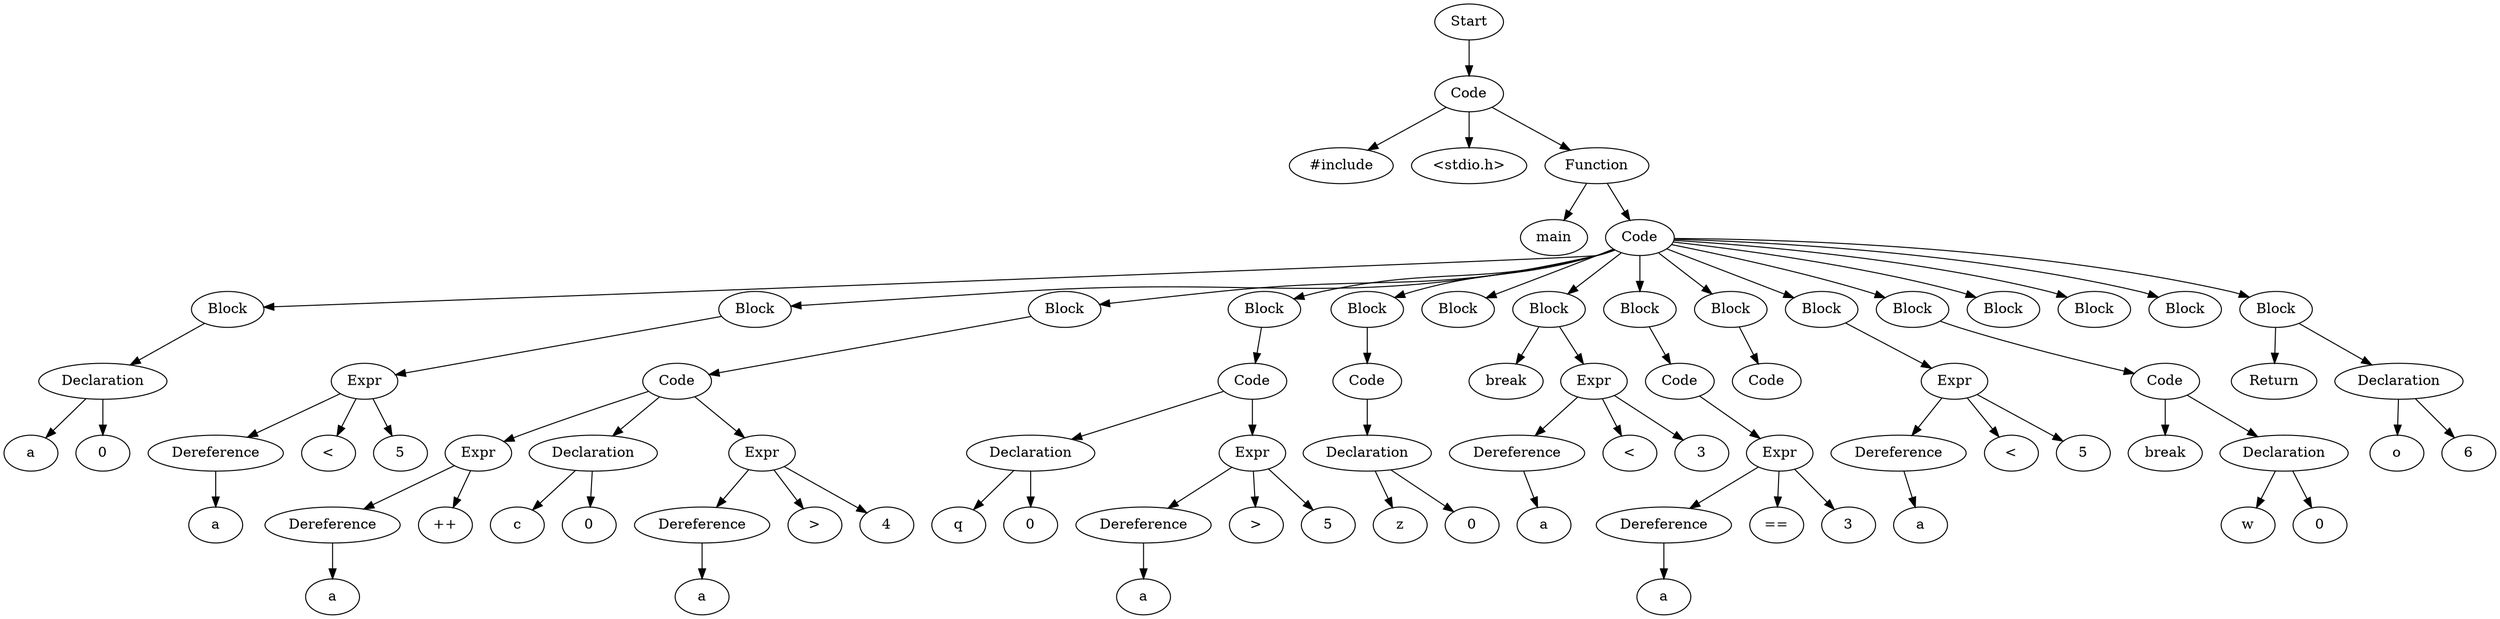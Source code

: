 digraph AST {
  "135171120310848" [label="Start"];
  "135171120310848" -> "135171120313632";
  "135171120313632" [label="Code"];
  "135171120313632" -> "135171120314544";
  "135171120313632" -> "135171120314592";
  "135171120313632" -> "135171120314688";
  "135171120314544" [label="#include"];
  "135171120314592" [label="<stdio.h>"];
  "135171120314688" [label="Function"];
  "135171120314688" -> "135171120309744";
  "135171120314688" -> "135171120307152";
  "135171120309744" [label="main"];
  "135171120307152" [label="Code"];
  "135171120307152" -> "135171120468112";
  "135171120307152" -> "135171120475696";
  "135171120307152" -> "135171120476800";
  "135171120307152" -> "135171120473776";
  "135171120307152" -> "135171120476032";
  "135171120307152" -> "135171120466144";
  "135171120307152" -> "135171120468160";
  "135171120307152" -> "135171120476368";
  "135171120307152" -> "135171120464128";
  "135171120307152" -> "135171120467968";
  "135171120307152" -> "135171120466192";
  "135171120307152" -> "135171120465280";
  "135171120307152" -> "135171120464608";
  "135171120307152" -> "135171120470608";
  "135171120307152" -> "135171120469072";
  "135171120468112" [label="Block"];
  "135171120468112" -> "135171120312912";
  "135171120312912" [label="Declaration"];
  "135171120312912" -> "135171120474832";
  "135171120312912" -> "135171120477952";
  "135171120474832" [label="a"];
  "135171120477952" [label="0"];
  "135171120475696" [label="Block"];
  "135171120475696" -> "135171120478240";
  "135171120478240" [label="Expr"];
  "135171120478240" -> "135171120477424";
  "135171120478240" -> "135171120470848";
  "135171120478240" -> "135171120465952";
  "135171120477424" [label="Dereference"];
  "135171120477424" -> "135171120476896";
  "135171120476896" [label="a"];
  "135171120470848" [label="<"];
  "135171120465952" [label="5"];
  "135171120476800" [label="Block"];
  "135171120476800" -> "135171120478288";
  "135171120478288" [label="Code"];
  "135171120478288" -> "135171120478624";
  "135171120478288" -> "135171120470464";
  "135171120478288" -> "135171120468832";
  "135171120478624" [label="Expr"];
  "135171120478624" -> "135171120468544";
  "135171120478624" -> "135171120465328";
  "135171120468544" [label="Dereference"];
  "135171120468544" -> "135171120464896";
  "135171120464896" [label="a"];
  "135171120465328" [label="++"];
  "135171120470464" [label="Declaration"];
  "135171120470464" -> "135171120466624";
  "135171120470464" -> "135171120469216";
  "135171120466624" [label="c"];
  "135171120469216" [label="0"];
  "135171120468832" [label="Expr"];
  "135171120468832" -> "135171120471136";
  "135171120468832" -> "135171120476560";
  "135171120468832" -> "135171120473632";
  "135171120471136" [label="Dereference"];
  "135171120471136" -> "135171120479392";
  "135171120479392" [label="a"];
  "135171120476560" [label=">"];
  "135171120473632" [label="4"];
  "135171120473776" [label="Block"];
  "135171120473776" -> "135171120465376";
  "135171120465376" [label="Code"];
  "135171120465376" -> "135171120473056";
  "135171120465376" -> "135171120471712";
  "135171120473056" [label="Declaration"];
  "135171120473056" -> "135171120479584";
  "135171120473056" -> "135171120467008";
  "135171120479584" [label="q"];
  "135171120467008" [label="0"];
  "135171120471712" [label="Expr"];
  "135171120471712" -> "135171120465232";
  "135171120471712" -> "135171120466288";
  "135171120471712" -> "135171120479680";
  "135171120465232" [label="Dereference"];
  "135171120465232" -> "135171120466048";
  "135171120466048" [label="a"];
  "135171120466288" [label=">"];
  "135171120479680" [label="5"];
  "135171120476032" [label="Block"];
  "135171120476032" -> "135171120466432";
  "135171120466432" [label="Code"];
  "135171120466432" -> "135171120473440";
  "135171120473440" [label="Declaration"];
  "135171120473440" -> "135171120470896";
  "135171120473440" -> "135171120477856";
  "135171120470896" [label="z"];
  "135171120477856" [label="0"];
  "135171120466144" [label="Block"];
  "135171120468160" [label="Block"];
  "135171120468160" -> "135171120478720";
  "135171120468160" -> "135171120471424";
  "135171120478720" [label="break"];
  "135171120471424" [label="Expr"];
  "135171120471424" -> "135171120480160";
  "135171120471424" -> "135171120473200";
  "135171120471424" -> "135171120477904";
  "135171120480160" [label="Dereference"];
  "135171120480160" -> "135171120471376";
  "135171120471376" [label="a"];
  "135171120473200" [label="<"];
  "135171120477904" [label="3"];
  "135171120476368" [label="Block"];
  "135171120476368" -> "135171120472672";
  "135171120472672" [label="Code"];
  "135171120472672" -> "135171120477664";
  "135171120477664" [label="Expr"];
  "135171120477664" -> "135171120465856";
  "135171120477664" -> "135171120473296";
  "135171120477664" -> "135171120464992";
  "135171120465856" [label="Dereference"];
  "135171120465856" -> "135171120464416";
  "135171120464416" [label="a"];
  "135171120473296" [label="=="];
  "135171120464992" [label="3"];
  "135171120464128" [label="Block"];
  "135171120464128" -> "135171120463984";
  "135171120463984" [label="Code"];
  "135171120467968" [label="Block"];
  "135171120467968" -> "135171120466768";
  "135171120466768" [label="Expr"];
  "135171120466768" -> "135171120478432";
  "135171120466768" -> "135171120470080";
  "135171120466768" -> "135171120479872";
  "135171120478432" [label="Dereference"];
  "135171120478432" -> "135171120470656";
  "135171120470656" [label="a"];
  "135171120470080" [label="<"];
  "135171120479872" [label="5"];
  "135171120466192" [label="Block"];
  "135171120466192" -> "135171120473920";
  "135171120473920" [label="Code"];
  "135171120473920" -> "135171120474112";
  "135171120473920" -> "135171120480208";
  "135171120474112" [label="break"];
  "135171120480208" [label="Declaration"];
  "135171120480208" -> "135171120463936";
  "135171120480208" -> "135171120476224";
  "135171120463936" [label="w"];
  "135171120476224" [label="0"];
  "135171120465280" [label="Block"];
  "135171120464608" [label="Block"];
  "135171120470608" [label="Block"];
  "135171120469072" [label="Block"];
  "135171120469072" -> "135171120479968";
  "135171120469072" -> "135171120475984";
  "135171120479968" [label="Return"];
  "135171120475984" [label="Declaration"];
  "135171120475984" -> "135171120473680";
  "135171120475984" -> "135171120470752";
  "135171120473680" [label="o"];
  "135171120470752" [label="6"];
}
